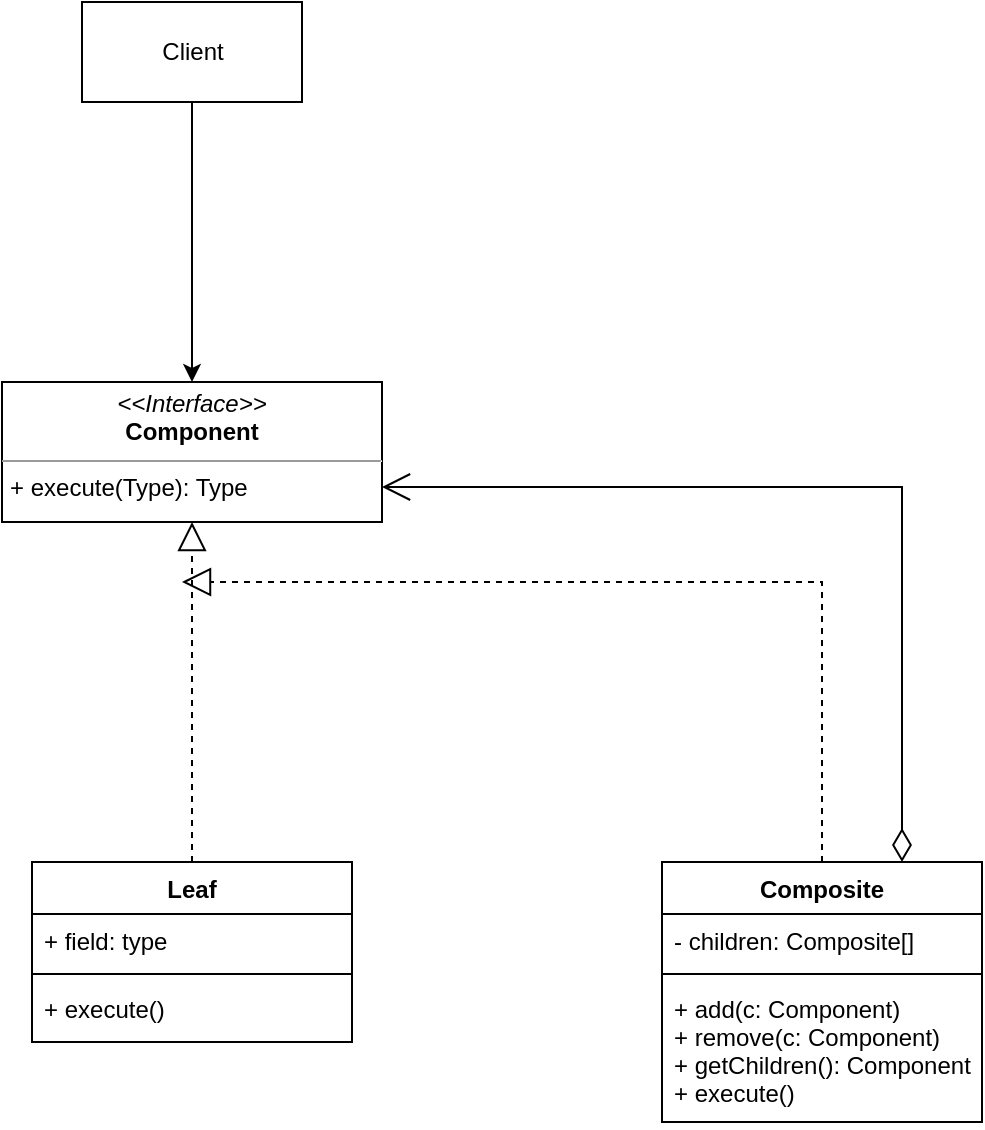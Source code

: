<mxfile version="16.1.2" type="device"><diagram id="nxLzFe_s38Te7HNXw-Iq" name="第 1 页"><mxGraphModel dx="2212" dy="1608" grid="1" gridSize="10" guides="1" tooltips="1" connect="1" arrows="1" fold="1" page="1" pageScale="1" pageWidth="827" pageHeight="1169" math="0" shadow="0"><root><mxCell id="0"/><mxCell id="1" parent="0"/><mxCell id="O7HpEexBd04GmZMoyt2O-3" style="edgeStyle=orthogonalEdgeStyle;rounded=0;orthogonalLoop=1;jettySize=auto;html=1;" edge="1" parent="1" source="O7HpEexBd04GmZMoyt2O-1" target="O7HpEexBd04GmZMoyt2O-2"><mxGeometry relative="1" as="geometry"/></mxCell><mxCell id="O7HpEexBd04GmZMoyt2O-1" value="Client" style="html=1;" vertex="1" parent="1"><mxGeometry x="180" y="90" width="110" height="50" as="geometry"/></mxCell><mxCell id="O7HpEexBd04GmZMoyt2O-2" value="&lt;p style=&quot;margin: 0px ; margin-top: 4px ; text-align: center&quot;&gt;&lt;i&gt;&amp;lt;&amp;lt;Interface&amp;gt;&amp;gt;&lt;/i&gt;&lt;br&gt;&lt;b&gt;Component&lt;/b&gt;&lt;/p&gt;&lt;hr size=&quot;1&quot;&gt;&lt;p style=&quot;margin: 0px ; margin-left: 4px&quot;&gt;+ execute(Type): Type&lt;br&gt;&lt;/p&gt;" style="verticalAlign=top;align=left;overflow=fill;fontSize=12;fontFamily=Helvetica;html=1;" vertex="1" parent="1"><mxGeometry x="140" y="280" width="190" height="70" as="geometry"/></mxCell><mxCell id="O7HpEexBd04GmZMoyt2O-4" value="Leaf" style="swimlane;fontStyle=1;align=center;verticalAlign=top;childLayout=stackLayout;horizontal=1;startSize=26;horizontalStack=0;resizeParent=1;resizeParentMax=0;resizeLast=0;collapsible=1;marginBottom=0;" vertex="1" parent="1"><mxGeometry x="155" y="520" width="160" height="90" as="geometry"/></mxCell><mxCell id="O7HpEexBd04GmZMoyt2O-5" value="+ field: type" style="text;strokeColor=none;fillColor=none;align=left;verticalAlign=top;spacingLeft=4;spacingRight=4;overflow=hidden;rotatable=0;points=[[0,0.5],[1,0.5]];portConstraint=eastwest;" vertex="1" parent="O7HpEexBd04GmZMoyt2O-4"><mxGeometry y="26" width="160" height="26" as="geometry"/></mxCell><mxCell id="O7HpEexBd04GmZMoyt2O-6" value="" style="line;strokeWidth=1;fillColor=none;align=left;verticalAlign=middle;spacingTop=-1;spacingLeft=3;spacingRight=3;rotatable=0;labelPosition=right;points=[];portConstraint=eastwest;" vertex="1" parent="O7HpEexBd04GmZMoyt2O-4"><mxGeometry y="52" width="160" height="8" as="geometry"/></mxCell><mxCell id="O7HpEexBd04GmZMoyt2O-7" value="+ execute()" style="text;strokeColor=none;fillColor=none;align=left;verticalAlign=top;spacingLeft=4;spacingRight=4;overflow=hidden;rotatable=0;points=[[0,0.5],[1,0.5]];portConstraint=eastwest;" vertex="1" parent="O7HpEexBd04GmZMoyt2O-4"><mxGeometry y="60" width="160" height="30" as="geometry"/></mxCell><mxCell id="O7HpEexBd04GmZMoyt2O-8" value="Composite" style="swimlane;fontStyle=1;align=center;verticalAlign=top;childLayout=stackLayout;horizontal=1;startSize=26;horizontalStack=0;resizeParent=1;resizeParentMax=0;resizeLast=0;collapsible=1;marginBottom=0;" vertex="1" parent="1"><mxGeometry x="470" y="520" width="160" height="130" as="geometry"/></mxCell><mxCell id="O7HpEexBd04GmZMoyt2O-9" value="- children: Composite[]" style="text;strokeColor=none;fillColor=none;align=left;verticalAlign=top;spacingLeft=4;spacingRight=4;overflow=hidden;rotatable=0;points=[[0,0.5],[1,0.5]];portConstraint=eastwest;" vertex="1" parent="O7HpEexBd04GmZMoyt2O-8"><mxGeometry y="26" width="160" height="26" as="geometry"/></mxCell><mxCell id="O7HpEexBd04GmZMoyt2O-10" value="" style="line;strokeWidth=1;fillColor=none;align=left;verticalAlign=middle;spacingTop=-1;spacingLeft=3;spacingRight=3;rotatable=0;labelPosition=right;points=[];portConstraint=eastwest;" vertex="1" parent="O7HpEexBd04GmZMoyt2O-8"><mxGeometry y="52" width="160" height="8" as="geometry"/></mxCell><mxCell id="O7HpEexBd04GmZMoyt2O-11" value="+ add(c: Component)&#10;+ remove(c: Component)&#10;+ getChildren(): Component[]&#10;+ execute()" style="text;strokeColor=none;fillColor=none;align=left;verticalAlign=top;spacingLeft=4;spacingRight=4;overflow=hidden;rotatable=0;points=[[0,0.5],[1,0.5]];portConstraint=eastwest;" vertex="1" parent="O7HpEexBd04GmZMoyt2O-8"><mxGeometry y="60" width="160" height="70" as="geometry"/></mxCell><mxCell id="O7HpEexBd04GmZMoyt2O-13" value="" style="endArrow=block;dashed=1;endFill=0;endSize=12;html=1;rounded=0;exitX=0.5;exitY=0;exitDx=0;exitDy=0;entryX=0.5;entryY=1;entryDx=0;entryDy=0;" edge="1" parent="1" source="O7HpEexBd04GmZMoyt2O-4" target="O7HpEexBd04GmZMoyt2O-2"><mxGeometry width="160" relative="1" as="geometry"><mxPoint x="140" y="450" as="sourcePoint"/><mxPoint x="300" y="450" as="targetPoint"/></mxGeometry></mxCell><mxCell id="O7HpEexBd04GmZMoyt2O-15" value="" style="endArrow=open;html=1;endSize=12;startArrow=diamondThin;startSize=14;startFill=0;edgeStyle=orthogonalEdgeStyle;align=left;verticalAlign=bottom;rounded=0;entryX=1;entryY=0.75;entryDx=0;entryDy=0;exitX=0.75;exitY=0;exitDx=0;exitDy=0;" edge="1" parent="1" source="O7HpEexBd04GmZMoyt2O-8" target="O7HpEexBd04GmZMoyt2O-2"><mxGeometry x="-0.955" y="-20" relative="1" as="geometry"><mxPoint x="640" y="430" as="sourcePoint"/><mxPoint x="720" y="330" as="targetPoint"/><mxPoint as="offset"/></mxGeometry></mxCell><mxCell id="O7HpEexBd04GmZMoyt2O-16" value="" style="endArrow=block;dashed=1;endFill=0;endSize=12;html=1;rounded=0;exitX=0.5;exitY=0;exitDx=0;exitDy=0;" edge="1" parent="1" source="O7HpEexBd04GmZMoyt2O-8"><mxGeometry width="160" relative="1" as="geometry"><mxPoint x="400" y="460" as="sourcePoint"/><mxPoint x="230" y="380" as="targetPoint"/><Array as="points"><mxPoint x="550" y="380"/></Array></mxGeometry></mxCell></root></mxGraphModel></diagram></mxfile>